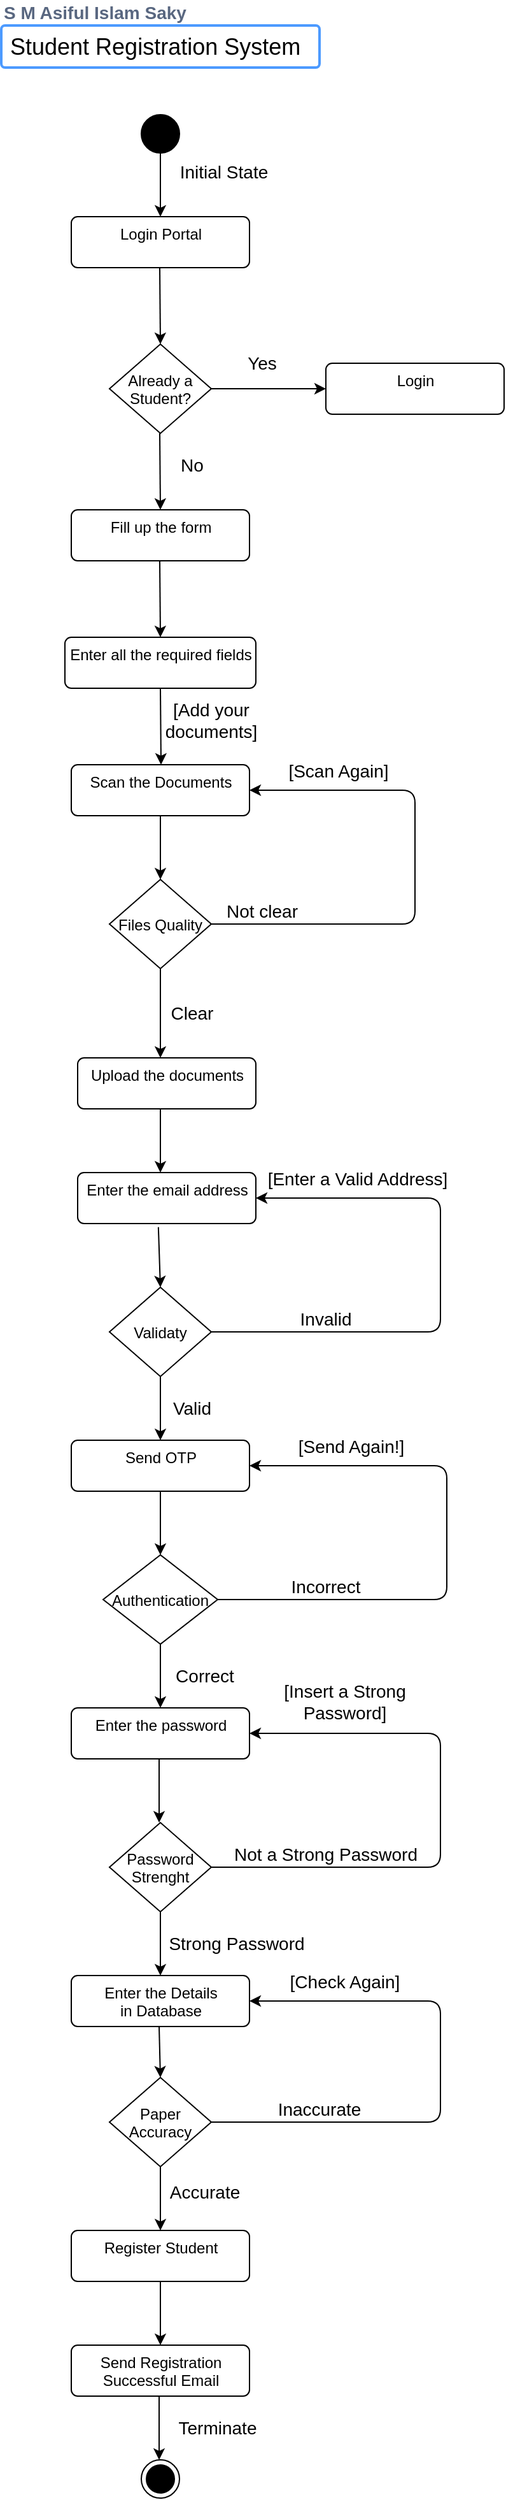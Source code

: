 <mxfile>
    <diagram id="Lti1zSxKC4IH-dEEXK-C" name="Page-1">
        <mxGraphModel dx="1475" dy="1980" grid="1" gridSize="10" guides="1" tooltips="1" connect="1" arrows="1" fold="1" page="1" pageScale="1" pageWidth="850" pageHeight="1100" math="0" shadow="0">
            <root>
                <mxCell id="0"/>
                <mxCell id="1" parent="0"/>
                <mxCell id="6" value="Already a &#10;Student?" style="rhombus;" parent="1" vertex="1">
                    <mxGeometry x="400" y="200" width="80" height="70" as="geometry"/>
                </mxCell>
                <mxCell id="7" value="Scan the Documents" style="html=1;align=center;verticalAlign=top;rounded=1;absoluteArcSize=1;arcSize=10;dashed=0;" parent="1" vertex="1">
                    <mxGeometry x="370" y="530" width="140" height="40" as="geometry"/>
                </mxCell>
                <mxCell id="8" value="Enter the Details &lt;br&gt;in Database" style="html=1;align=center;verticalAlign=top;rounded=1;absoluteArcSize=1;arcSize=10;dashed=0;" parent="1" vertex="1">
                    <mxGeometry x="370" y="1480" width="140" height="40" as="geometry"/>
                </mxCell>
                <mxCell id="9" value="Login" style="html=1;align=center;verticalAlign=top;rounded=1;absoluteArcSize=1;arcSize=10;dashed=0;" parent="1" vertex="1">
                    <mxGeometry x="570" y="215" width="140" height="40" as="geometry"/>
                </mxCell>
                <mxCell id="10" value="Upload the documents" style="html=1;align=center;verticalAlign=top;rounded=1;absoluteArcSize=1;arcSize=10;dashed=0;" parent="1" vertex="1">
                    <mxGeometry x="375" y="760" width="140" height="40" as="geometry"/>
                </mxCell>
                <mxCell id="11" value="Enter the email address" style="html=1;align=center;verticalAlign=top;rounded=1;absoluteArcSize=1;arcSize=10;dashed=0;" parent="1" vertex="1">
                    <mxGeometry x="375" y="850" width="140" height="40" as="geometry"/>
                </mxCell>
                <mxCell id="12" value="Fill up the form" style="html=1;align=center;verticalAlign=top;rounded=1;absoluteArcSize=1;arcSize=10;dashed=0;" parent="1" vertex="1">
                    <mxGeometry x="370" y="330" width="140" height="40" as="geometry"/>
                </mxCell>
                <mxCell id="13" value="Enter all the required fields" style="html=1;align=center;verticalAlign=top;rounded=1;absoluteArcSize=1;arcSize=10;dashed=0;" parent="1" vertex="1">
                    <mxGeometry x="365" y="430" width="150" height="40" as="geometry"/>
                </mxCell>
                <mxCell id="14" value="Login Portal" style="html=1;align=center;verticalAlign=top;rounded=1;absoluteArcSize=1;arcSize=10;dashed=0;" parent="1" vertex="1">
                    <mxGeometry x="370" y="100" width="140" height="40" as="geometry"/>
                </mxCell>
                <mxCell id="15" value="" style="ellipse;fillColor=strokeColor;" parent="1" vertex="1">
                    <mxGeometry x="425" y="20" width="30" height="30" as="geometry"/>
                </mxCell>
                <mxCell id="16" value="" style="ellipse;html=1;shape=endState;fillColor=strokeColor;" parent="1" vertex="1">
                    <mxGeometry x="425" y="1860" width="30" height="30" as="geometry"/>
                </mxCell>
                <mxCell id="18" value="" style="endArrow=classic;html=1;entryX=0.5;entryY=0;entryDx=0;entryDy=0;" parent="1" edge="1" target="14">
                    <mxGeometry width="50" height="50" relative="1" as="geometry">
                        <mxPoint x="440" y="40" as="sourcePoint"/>
                        <mxPoint x="450" y="100" as="targetPoint"/>
                    </mxGeometry>
                </mxCell>
                <mxCell id="19" value="" style="endArrow=classic;html=1;exitX=0.5;exitY=1;exitDx=0;exitDy=0;entryX=0.5;entryY=0;entryDx=0;entryDy=0;" parent="1" edge="1" target="25" source="7">
                    <mxGeometry width="50" height="50" relative="1" as="geometry">
                        <mxPoint x="670" y="650" as="sourcePoint"/>
                        <mxPoint x="720" y="600" as="targetPoint"/>
                    </mxGeometry>
                </mxCell>
                <mxCell id="20" value="" style="endArrow=classic;html=1;exitX=1;exitY=0.5;exitDx=0;exitDy=0;" parent="1" edge="1" source="25">
                    <mxGeometry width="50" height="50" relative="1" as="geometry">
                        <mxPoint x="480" y="660" as="sourcePoint"/>
                        <mxPoint x="510" y="550" as="targetPoint"/>
                        <Array as="points">
                            <mxPoint x="640" y="655"/>
                            <mxPoint x="640" y="550"/>
                        </Array>
                    </mxGeometry>
                </mxCell>
                <mxCell id="21" value="" style="endArrow=classic;html=1;entryX=0.5;entryY=0;entryDx=0;entryDy=0;exitX=0.5;exitY=1;exitDx=0;exitDy=0;" parent="1" edge="1" target="54" source="51">
                    <mxGeometry width="50" height="50" relative="1" as="geometry">
                        <mxPoint x="330" y="1230" as="sourcePoint"/>
                        <mxPoint x="380" y="1180" as="targetPoint"/>
                    </mxGeometry>
                </mxCell>
                <mxCell id="22" value="" style="endArrow=classic;html=1;" parent="1" edge="1">
                    <mxGeometry width="50" height="50" relative="1" as="geometry">
                        <mxPoint x="440" y="800" as="sourcePoint"/>
                        <mxPoint x="440" y="850" as="targetPoint"/>
                    </mxGeometry>
                </mxCell>
                <mxCell id="23" value="" style="endArrow=classic;html=1;exitX=0.5;exitY=1;exitDx=0;exitDy=0;" parent="1" edge="1" source="25">
                    <mxGeometry width="50" height="50" relative="1" as="geometry">
                        <mxPoint x="380" y="770" as="sourcePoint"/>
                        <mxPoint x="440" y="760" as="targetPoint"/>
                    </mxGeometry>
                </mxCell>
                <mxCell id="25" value="Files Quality" style="rhombus;" vertex="1" parent="1">
                    <mxGeometry x="400" y="620" width="80" height="70" as="geometry"/>
                </mxCell>
                <mxCell id="61" style="edgeStyle=none;html=1;exitX=0.5;exitY=1;exitDx=0;exitDy=0;fontSize=14;" edge="1" parent="1" source="26">
                    <mxGeometry relative="1" as="geometry">
                        <mxPoint x="440" y="1770" as="targetPoint"/>
                    </mxGeometry>
                </mxCell>
                <mxCell id="26" value="Register Student" style="html=1;align=center;verticalAlign=top;rounded=1;absoluteArcSize=1;arcSize=10;dashed=0;" vertex="1" parent="1">
                    <mxGeometry x="370" y="1680" width="140" height="40" as="geometry"/>
                </mxCell>
                <mxCell id="28" value="Send Registration&lt;br&gt;Successful Email" style="html=1;align=center;verticalAlign=top;rounded=1;absoluteArcSize=1;arcSize=10;dashed=0;" vertex="1" parent="1">
                    <mxGeometry x="370" y="1770" width="140" height="40" as="geometry"/>
                </mxCell>
                <mxCell id="29" value="&lt;font style=&quot;font-size: 14px;&quot;&gt;S M Asiful Islam Saky&lt;/font&gt;" style="fillColor=none;strokeColor=none;html=1;fontSize=11;fontStyle=0;align=left;fontColor=#596780;fontStyle=1;fontSize=11" vertex="1" parent="1">
                    <mxGeometry x="315" y="-70" width="240" height="20" as="geometry"/>
                </mxCell>
                <mxCell id="30" value="&lt;font style=&quot;font-size: 18px;&quot;&gt;Student Registration System&lt;/font&gt;" style="rounded=1;arcSize=9;align=left;spacingLeft=5;strokeColor=#4C9AFF;html=1;strokeWidth=2;fontSize=12" vertex="1" parent="1">
                    <mxGeometry x="315" y="-50" width="250" height="33" as="geometry"/>
                </mxCell>
                <mxCell id="31" value="Initial State" style="text;html=1;strokeColor=none;fillColor=none;align=center;verticalAlign=middle;whiteSpace=wrap;rounded=0;fontSize=14;" vertex="1" parent="1">
                    <mxGeometry x="440" y="50" width="100" height="30" as="geometry"/>
                </mxCell>
                <mxCell id="32" value="[Scan Again]" style="text;html=1;strokeColor=none;fillColor=none;align=center;verticalAlign=middle;whiteSpace=wrap;rounded=0;fontSize=14;" vertex="1" parent="1">
                    <mxGeometry x="530" y="520" width="100" height="30" as="geometry"/>
                </mxCell>
                <mxCell id="33" value="" style="endArrow=classic;html=1;" edge="1" parent="1">
                    <mxGeometry width="50" height="50" relative="1" as="geometry">
                        <mxPoint x="439.5" y="140" as="sourcePoint"/>
                        <mxPoint x="440" y="200" as="targetPoint"/>
                    </mxGeometry>
                </mxCell>
                <mxCell id="34" value="" style="endArrow=classic;html=1;" edge="1" parent="1">
                    <mxGeometry width="50" height="50" relative="1" as="geometry">
                        <mxPoint x="439.5" y="270" as="sourcePoint"/>
                        <mxPoint x="440" y="330" as="targetPoint"/>
                    </mxGeometry>
                </mxCell>
                <mxCell id="35" value="Correct" style="text;html=1;strokeColor=none;fillColor=none;align=center;verticalAlign=middle;whiteSpace=wrap;rounded=0;fontSize=14;" vertex="1" parent="1">
                    <mxGeometry x="425" y="1230" width="100" height="30" as="geometry"/>
                </mxCell>
                <mxCell id="36" value="Yes" style="text;html=1;strokeColor=none;fillColor=none;align=center;verticalAlign=middle;whiteSpace=wrap;rounded=0;fontSize=14;" vertex="1" parent="1">
                    <mxGeometry x="470" y="200" width="100" height="30" as="geometry"/>
                </mxCell>
                <mxCell id="37" value="No" style="text;html=1;strokeColor=none;fillColor=none;align=center;verticalAlign=middle;whiteSpace=wrap;rounded=0;fontSize=14;" vertex="1" parent="1">
                    <mxGeometry x="415" y="280" width="100" height="30" as="geometry"/>
                </mxCell>
                <mxCell id="38" value="" style="endArrow=classic;html=1;exitX=1;exitY=0.5;exitDx=0;exitDy=0;" edge="1" parent="1" source="6">
                    <mxGeometry width="50" height="50" relative="1" as="geometry">
                        <mxPoint x="510" y="240" as="sourcePoint"/>
                        <mxPoint x="570" y="235" as="targetPoint"/>
                    </mxGeometry>
                </mxCell>
                <mxCell id="39" value="" style="endArrow=classic;html=1;" edge="1" parent="1">
                    <mxGeometry width="50" height="50" relative="1" as="geometry">
                        <mxPoint x="439.5" y="370" as="sourcePoint"/>
                        <mxPoint x="440" y="430" as="targetPoint"/>
                    </mxGeometry>
                </mxCell>
                <mxCell id="40" value="" style="endArrow=classic;html=1;" edge="1" parent="1">
                    <mxGeometry width="50" height="50" relative="1" as="geometry">
                        <mxPoint x="440" y="470" as="sourcePoint"/>
                        <mxPoint x="440.5" y="530" as="targetPoint"/>
                    </mxGeometry>
                </mxCell>
                <mxCell id="41" value="[Send Again!]" style="text;html=1;strokeColor=none;fillColor=none;align=center;verticalAlign=middle;whiteSpace=wrap;rounded=0;fontSize=14;" vertex="1" parent="1">
                    <mxGeometry x="540" y="1050" width="100" height="30" as="geometry"/>
                </mxCell>
                <mxCell id="42" value="Clear" style="text;html=1;strokeColor=none;fillColor=none;align=center;verticalAlign=middle;whiteSpace=wrap;rounded=0;fontSize=14;" vertex="1" parent="1">
                    <mxGeometry x="415" y="710" width="100" height="30" as="geometry"/>
                </mxCell>
                <mxCell id="43" value="Not clear" style="text;html=1;strokeColor=none;fillColor=none;align=center;verticalAlign=middle;whiteSpace=wrap;rounded=0;fontSize=14;" vertex="1" parent="1">
                    <mxGeometry x="470" y="630" width="100" height="30" as="geometry"/>
                </mxCell>
                <mxCell id="46" value="Validaty" style="rhombus;" vertex="1" parent="1">
                    <mxGeometry x="400" y="940" width="80" height="70" as="geometry"/>
                </mxCell>
                <mxCell id="47" value="Send OTP" style="html=1;align=center;verticalAlign=top;rounded=1;absoluteArcSize=1;arcSize=10;dashed=0;" vertex="1" parent="1">
                    <mxGeometry x="370" y="1060" width="140" height="40" as="geometry"/>
                </mxCell>
                <mxCell id="48" value="" style="endArrow=classic;html=1;entryX=0.5;entryY=0;entryDx=0;entryDy=0;exitX=0.5;exitY=1;exitDx=0;exitDy=0;" edge="1" parent="1" source="47" target="51">
                    <mxGeometry width="50" height="50" relative="1" as="geometry">
                        <mxPoint x="330" y="1170" as="sourcePoint"/>
                        <mxPoint x="380" y="1120" as="targetPoint"/>
                    </mxGeometry>
                </mxCell>
                <mxCell id="49" value="" style="endArrow=classic;html=1;entryX=0.5;entryY=0;entryDx=0;entryDy=0;exitX=0.5;exitY=1;exitDx=0;exitDy=0;" edge="1" parent="1" source="46" target="47">
                    <mxGeometry width="50" height="50" relative="1" as="geometry">
                        <mxPoint x="315" y="1030" as="sourcePoint"/>
                        <mxPoint x="365" y="980" as="targetPoint"/>
                    </mxGeometry>
                </mxCell>
                <mxCell id="50" value="" style="endArrow=classic;html=1;entryX=0.5;entryY=0;entryDx=0;entryDy=0;exitX=0.453;exitY=1.07;exitDx=0;exitDy=0;exitPerimeter=0;" edge="1" parent="1" source="11" target="46">
                    <mxGeometry width="50" height="50" relative="1" as="geometry">
                        <mxPoint x="440" y="900" as="sourcePoint"/>
                        <mxPoint x="450" y="1040" as="targetPoint"/>
                    </mxGeometry>
                </mxCell>
                <mxCell id="51" value="Authentication" style="rhombus;" vertex="1" parent="1">
                    <mxGeometry x="395" y="1150" width="90" height="70" as="geometry"/>
                </mxCell>
                <mxCell id="54" value="Enter the password" style="html=1;align=center;verticalAlign=top;rounded=1;absoluteArcSize=1;arcSize=10;dashed=0;" vertex="1" parent="1">
                    <mxGeometry x="370" y="1270" width="140" height="40" as="geometry"/>
                </mxCell>
                <mxCell id="55" value="Password&#10;Strenght" style="rhombus;" vertex="1" parent="1">
                    <mxGeometry x="400" y="1360" width="80" height="70" as="geometry"/>
                </mxCell>
                <mxCell id="56" value="" style="endArrow=classic;html=1;entryX=0.5;entryY=0;entryDx=0;entryDy=0;exitX=0.5;exitY=1;exitDx=0;exitDy=0;" edge="1" parent="1">
                    <mxGeometry width="50" height="50" relative="1" as="geometry">
                        <mxPoint x="439" y="1310" as="sourcePoint"/>
                        <mxPoint x="439" y="1360" as="targetPoint"/>
                    </mxGeometry>
                </mxCell>
                <mxCell id="57" value="" style="endArrow=classic;html=1;entryX=0.5;entryY=0;entryDx=0;entryDy=0;exitX=0.5;exitY=1;exitDx=0;exitDy=0;" edge="1" parent="1">
                    <mxGeometry width="50" height="50" relative="1" as="geometry">
                        <mxPoint x="440" y="1430" as="sourcePoint"/>
                        <mxPoint x="440" y="1480" as="targetPoint"/>
                    </mxGeometry>
                </mxCell>
                <mxCell id="58" value="Paper&#10;Accuracy" style="rhombus;" vertex="1" parent="1">
                    <mxGeometry x="400" y="1560" width="80" height="70" as="geometry"/>
                </mxCell>
                <mxCell id="59" value="" style="endArrow=classic;html=1;exitX=0.5;exitY=1;exitDx=0;exitDy=0;" edge="1" parent="1">
                    <mxGeometry width="50" height="50" relative="1" as="geometry">
                        <mxPoint x="439" y="1520" as="sourcePoint"/>
                        <mxPoint x="440" y="1560" as="targetPoint"/>
                    </mxGeometry>
                </mxCell>
                <mxCell id="60" value="" style="endArrow=classic;html=1;exitX=0.5;exitY=1;exitDx=0;exitDy=0;" edge="1" parent="1" source="58" target="26">
                    <mxGeometry width="50" height="50" relative="1" as="geometry">
                        <mxPoint x="449" y="1530" as="sourcePoint"/>
                        <mxPoint x="370" y="1650" as="targetPoint"/>
                    </mxGeometry>
                </mxCell>
                <mxCell id="62" style="edgeStyle=none;html=1;exitX=0.5;exitY=1;exitDx=0;exitDy=0;fontSize=14;" edge="1" parent="1">
                    <mxGeometry relative="1" as="geometry">
                        <mxPoint x="439" y="1860" as="targetPoint"/>
                        <mxPoint x="439" y="1810" as="sourcePoint"/>
                    </mxGeometry>
                </mxCell>
                <mxCell id="63" value="" style="endArrow=classic;html=1;exitX=1;exitY=0.5;exitDx=0;exitDy=0;entryX=1;entryY=0.5;entryDx=0;entryDy=0;" edge="1" parent="1" target="11">
                    <mxGeometry width="50" height="50" relative="1" as="geometry">
                        <mxPoint x="480" y="975" as="sourcePoint"/>
                        <mxPoint x="510" y="870" as="targetPoint"/>
                        <Array as="points">
                            <mxPoint x="660" y="975"/>
                            <mxPoint x="660" y="870"/>
                        </Array>
                    </mxGeometry>
                </mxCell>
                <mxCell id="64" value="Invalid" style="text;html=1;strokeColor=none;fillColor=none;align=center;verticalAlign=middle;whiteSpace=wrap;rounded=0;fontSize=14;" vertex="1" parent="1">
                    <mxGeometry x="520" y="950" width="100" height="30" as="geometry"/>
                </mxCell>
                <mxCell id="65" value="[Enter a Valid Address]" style="text;html=1;strokeColor=none;fillColor=none;align=center;verticalAlign=middle;whiteSpace=wrap;rounded=0;fontSize=14;" vertex="1" parent="1">
                    <mxGeometry x="520" y="840" width="150" height="30" as="geometry"/>
                </mxCell>
                <mxCell id="66" value="Valid" style="text;html=1;strokeColor=none;fillColor=none;align=center;verticalAlign=middle;whiteSpace=wrap;rounded=0;fontSize=14;" vertex="1" parent="1">
                    <mxGeometry x="415" y="1020" width="100" height="30" as="geometry"/>
                </mxCell>
                <mxCell id="67" value="" style="endArrow=classic;html=1;exitX=1;exitY=0.5;exitDx=0;exitDy=0;entryX=1;entryY=0.5;entryDx=0;entryDy=0;" edge="1" parent="1" target="47">
                    <mxGeometry width="50" height="50" relative="1" as="geometry">
                        <mxPoint x="485" y="1185" as="sourcePoint"/>
                        <mxPoint x="520" y="1080" as="targetPoint"/>
                        <Array as="points">
                            <mxPoint x="665" y="1185"/>
                            <mxPoint x="665" y="1080"/>
                        </Array>
                    </mxGeometry>
                </mxCell>
                <mxCell id="68" value="Incorrect" style="text;html=1;strokeColor=none;fillColor=none;align=center;verticalAlign=middle;whiteSpace=wrap;rounded=0;fontSize=14;" vertex="1" parent="1">
                    <mxGeometry x="520" y="1160" width="100" height="30" as="geometry"/>
                </mxCell>
                <mxCell id="69" value="" style="endArrow=classic;html=1;exitX=1;exitY=0.5;exitDx=0;exitDy=0;" edge="1" parent="1">
                    <mxGeometry width="50" height="50" relative="1" as="geometry">
                        <mxPoint x="480" y="1395" as="sourcePoint"/>
                        <mxPoint x="510" y="1290" as="targetPoint"/>
                        <Array as="points">
                            <mxPoint x="660" y="1395"/>
                            <mxPoint x="660" y="1290"/>
                        </Array>
                    </mxGeometry>
                </mxCell>
                <mxCell id="70" value="Not a Strong Password" style="text;html=1;strokeColor=none;fillColor=none;align=center;verticalAlign=middle;whiteSpace=wrap;rounded=0;fontSize=14;" vertex="1" parent="1">
                    <mxGeometry x="495" y="1370" width="150" height="30" as="geometry"/>
                </mxCell>
                <mxCell id="71" value="Strong Password" style="text;html=1;strokeColor=none;fillColor=none;align=center;verticalAlign=middle;whiteSpace=wrap;rounded=0;fontSize=14;" vertex="1" parent="1">
                    <mxGeometry x="425" y="1440" width="150" height="30" as="geometry"/>
                </mxCell>
                <mxCell id="72" value="[Insert a Strong Password]" style="text;html=1;strokeColor=none;fillColor=none;align=center;verticalAlign=middle;whiteSpace=wrap;rounded=0;fontSize=14;" vertex="1" parent="1">
                    <mxGeometry x="510" y="1250" width="150" height="30" as="geometry"/>
                </mxCell>
                <mxCell id="73" value="" style="endArrow=classic;html=1;exitX=1;exitY=0.5;exitDx=0;exitDy=0;entryX=1;entryY=0.5;entryDx=0;entryDy=0;" edge="1" parent="1" target="8">
                    <mxGeometry width="50" height="50" relative="1" as="geometry">
                        <mxPoint x="480" y="1595" as="sourcePoint"/>
                        <mxPoint x="510" y="1490" as="targetPoint"/>
                        <Array as="points">
                            <mxPoint x="660" y="1595"/>
                            <mxPoint x="660" y="1500"/>
                        </Array>
                    </mxGeometry>
                </mxCell>
                <mxCell id="74" value="Terminate" style="text;html=1;strokeColor=none;fillColor=none;align=center;verticalAlign=middle;whiteSpace=wrap;rounded=0;fontSize=14;" vertex="1" parent="1">
                    <mxGeometry x="410" y="1820" width="150" height="30" as="geometry"/>
                </mxCell>
                <mxCell id="75" value="Accurate" style="text;html=1;strokeColor=none;fillColor=none;align=center;verticalAlign=middle;whiteSpace=wrap;rounded=0;fontSize=14;" vertex="1" parent="1">
                    <mxGeometry x="400" y="1635" width="150" height="30" as="geometry"/>
                </mxCell>
                <mxCell id="76" value="Inaccurate" style="text;html=1;strokeColor=none;fillColor=none;align=center;verticalAlign=middle;whiteSpace=wrap;rounded=0;fontSize=14;" vertex="1" parent="1">
                    <mxGeometry x="490" y="1570" width="150" height="30" as="geometry"/>
                </mxCell>
                <mxCell id="77" value="[Check Again]" style="text;html=1;strokeColor=none;fillColor=none;align=center;verticalAlign=middle;whiteSpace=wrap;rounded=0;fontSize=14;" vertex="1" parent="1">
                    <mxGeometry x="510" y="1470" width="150" height="30" as="geometry"/>
                </mxCell>
                <mxCell id="78" value="[Add your documents]" style="text;html=1;strokeColor=none;fillColor=none;align=center;verticalAlign=middle;whiteSpace=wrap;rounded=0;fontSize=14;" vertex="1" parent="1">
                    <mxGeometry x="430" y="480" width="100" height="30" as="geometry"/>
                </mxCell>
            </root>
        </mxGraphModel>
    </diagram>
</mxfile>